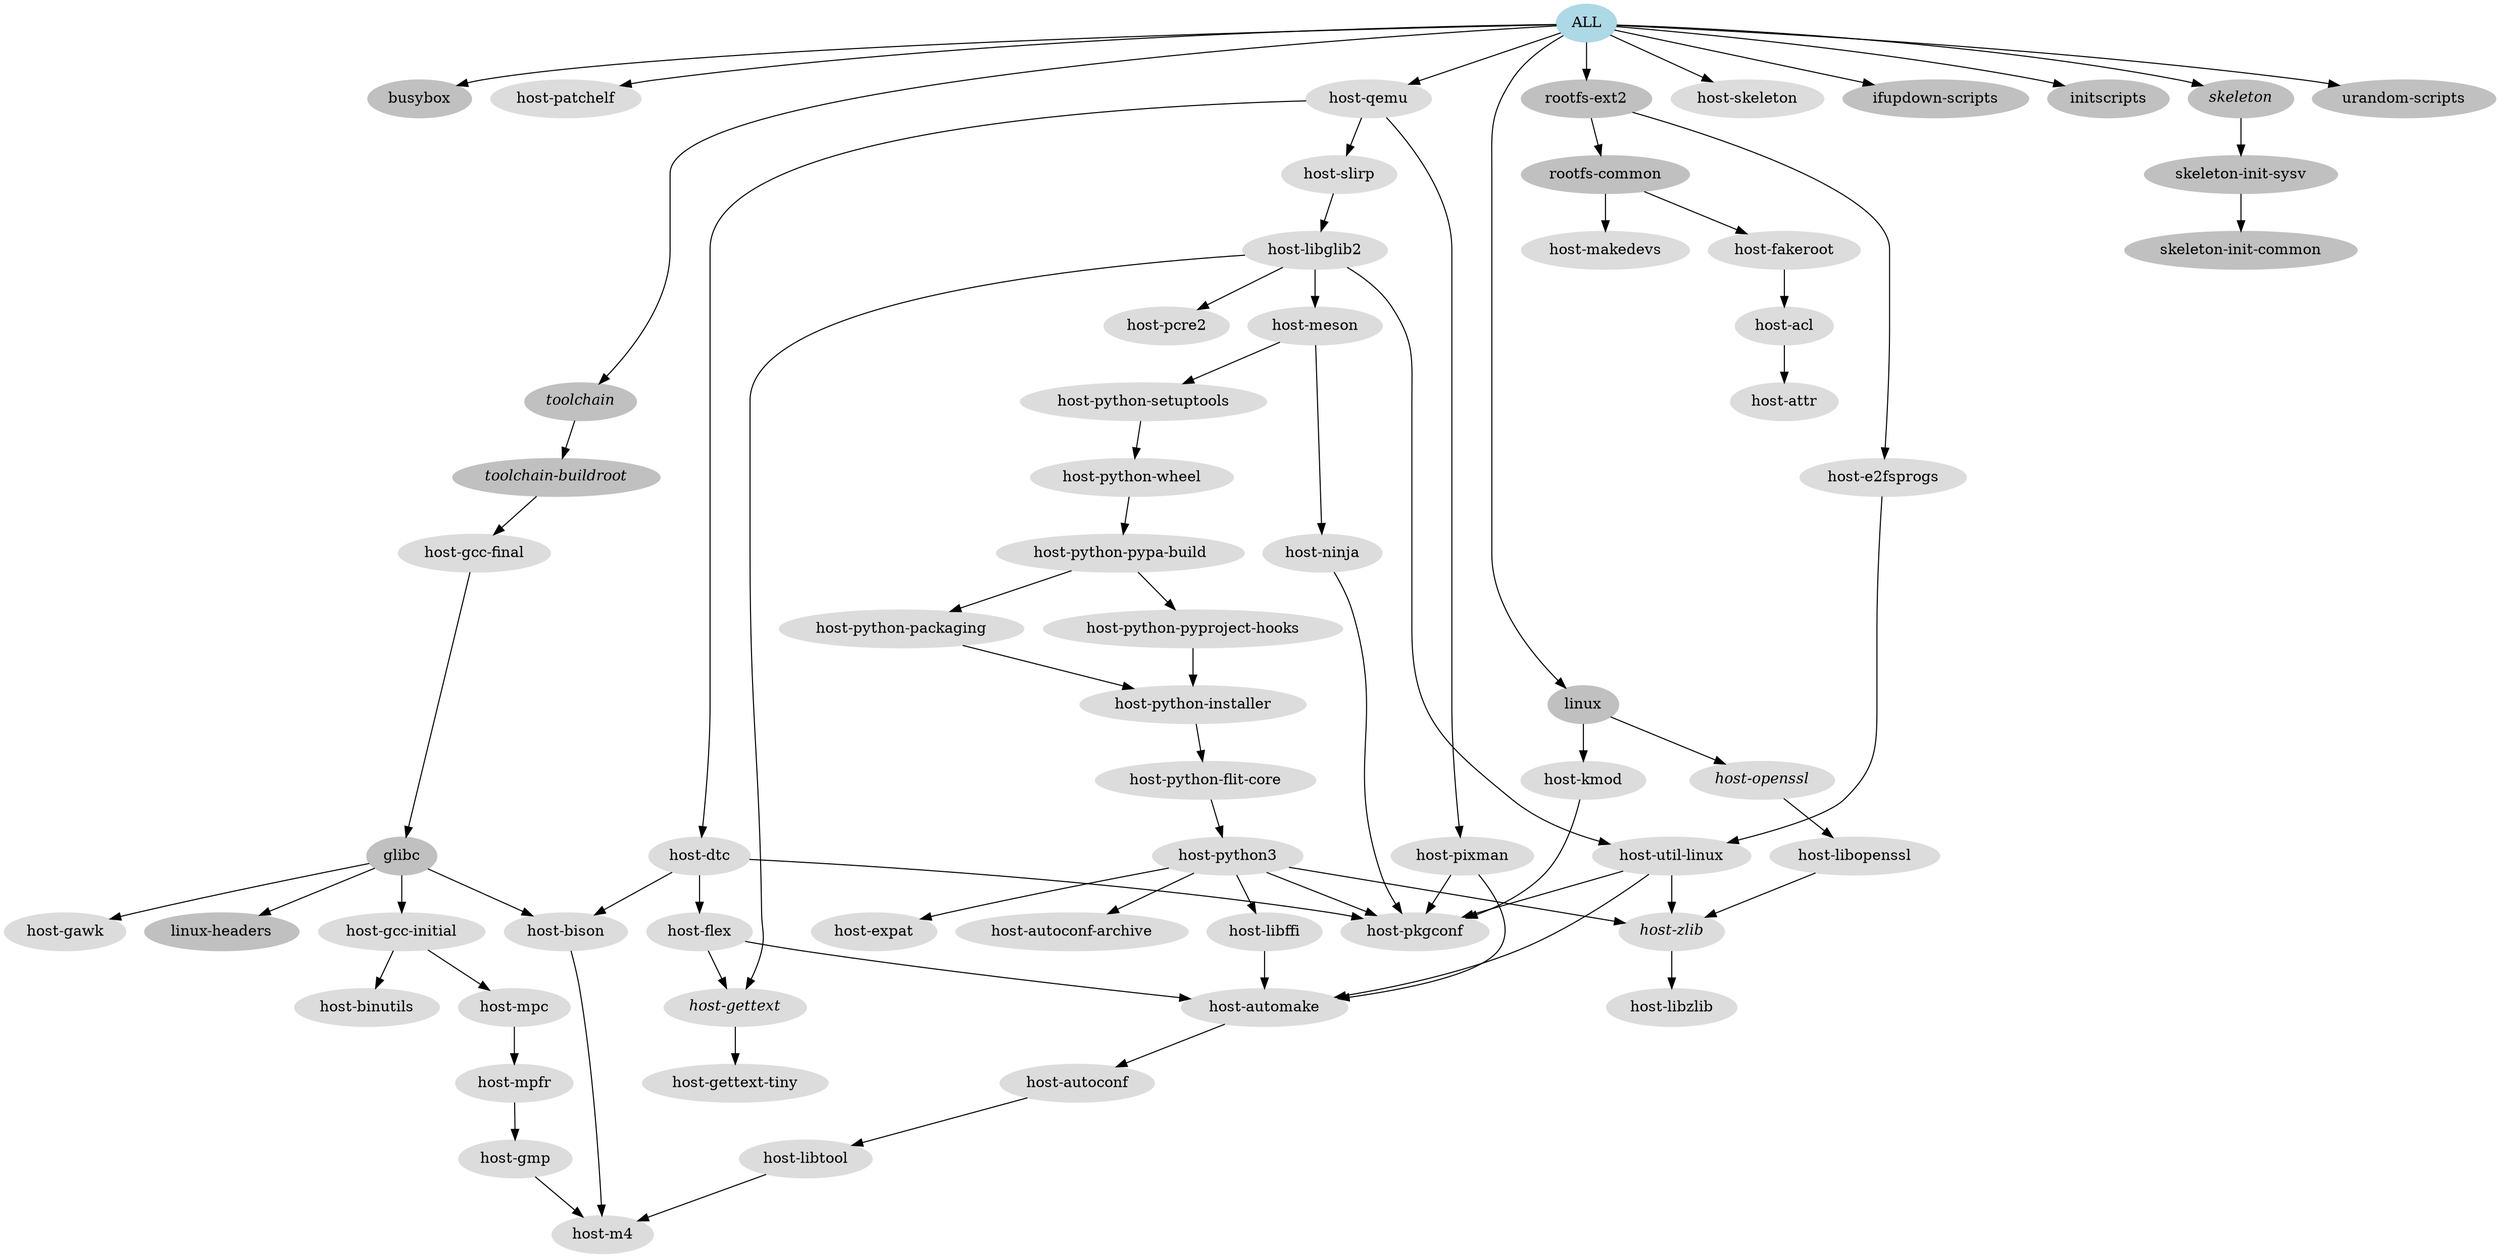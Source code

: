 digraph G {
_all [label = "ALL"]
_all [color=lightblue,style=filled]
_all -> _busybox [dir=forward]
_busybox [label = "busybox"]
_busybox [color=grey,style=filled]
_all -> _hostpatchelf [dir=forward]
_hostpatchelf [label = "host-patchelf"]
_hostpatchelf [color=gainsboro,style=filled]
_all -> _hostqemu [dir=forward]
_hostqemu [label = "host-qemu"]
_hostqemu [color=gainsboro,style=filled]
_hostqemu -> _hostdtc [dir=forward]
_hostdtc [label = "host-dtc"]
_hostdtc [color=gainsboro,style=filled]
_hostdtc -> _hostbison [dir=forward]
_hostbison [label = "host-bison"]
_hostbison [color=gainsboro,style=filled]
_hostbison -> _hostm4 [dir=forward]
_hostm4 [label = "host-m4"]
_hostm4 [color=gainsboro,style=filled]
_hostdtc -> _hostflex [dir=forward]
_hostflex [label = "host-flex"]
_hostflex [color=gainsboro,style=filled]
_hostflex -> _hostautomake [dir=forward]
_hostautomake [label = "host-automake"]
_hostautomake [color=gainsboro,style=filled]
_hostautomake -> _hostautoconf [dir=forward]
_hostautoconf [label = "host-autoconf"]
_hostautoconf [color=gainsboro,style=filled]
_hostautoconf -> _hostlibtool [dir=forward]
_hostlibtool [label = "host-libtool"]
_hostlibtool [color=gainsboro,style=filled]
_hostlibtool -> _hostm4 [dir=forward]
_hostflex -> _hostgettext [dir=forward]
_hostgettext [label = <<I>host-gettext</I>>]
_hostgettext [color=gainsboro,style=filled]
_hostgettext -> _hostgettexttiny [dir=forward]
_hostgettexttiny [label = "host-gettext-tiny"]
_hostgettexttiny [color=gainsboro,style=filled]
_hostdtc -> _hostpkgconf [dir=forward]
_hostpkgconf [label = "host-pkgconf"]
_hostpkgconf [color=gainsboro,style=filled]
_hostqemu -> _hostpixman [dir=forward]
_hostpixman [label = "host-pixman"]
_hostpixman [color=gainsboro,style=filled]
_hostpixman -> _hostautomake [dir=forward]
_hostpixman -> _hostpkgconf [dir=forward]
_hostqemu -> _hostslirp [dir=forward]
_hostslirp [label = "host-slirp"]
_hostslirp [color=gainsboro,style=filled]
_hostslirp -> _hostlibglib2 [dir=forward]
_hostlibglib2 [label = "host-libglib2"]
_hostlibglib2 [color=gainsboro,style=filled]
_hostlibglib2 -> _hostgettext [dir=forward]
_hostlibglib2 -> _hostmeson [dir=forward]
_hostmeson [label = "host-meson"]
_hostmeson [color=gainsboro,style=filled]
_hostmeson -> _hostninja [dir=forward]
_hostninja [label = "host-ninja"]
_hostninja [color=gainsboro,style=filled]
_hostninja -> _hostpkgconf [dir=forward]
_hostmeson -> _hostpythonsetuptools [dir=forward]
_hostpythonsetuptools [label = "host-python-setuptools"]
_hostpythonsetuptools [color=gainsboro,style=filled]
_hostpythonsetuptools -> _hostpythonwheel [dir=forward]
_hostpythonwheel [label = "host-python-wheel"]
_hostpythonwheel [color=gainsboro,style=filled]
_hostpythonwheel -> _hostpythonpypabuild [dir=forward]
_hostpythonpypabuild [label = "host-python-pypa-build"]
_hostpythonpypabuild [color=gainsboro,style=filled]
_hostpythonpypabuild -> _hostpythonpackaging [dir=forward]
_hostpythonpackaging [label = "host-python-packaging"]
_hostpythonpackaging [color=gainsboro,style=filled]
_hostpythonpackaging -> _hostpythoninstaller [dir=forward]
_hostpythoninstaller [label = "host-python-installer"]
_hostpythoninstaller [color=gainsboro,style=filled]
_hostpythoninstaller -> _hostpythonflitcore [dir=forward]
_hostpythonflitcore [label = "host-python-flit-core"]
_hostpythonflitcore [color=gainsboro,style=filled]
_hostpythonflitcore -> _hostpython3 [dir=forward]
_hostpython3 [label = "host-python3"]
_hostpython3 [color=gainsboro,style=filled]
_hostpython3 -> _hostautoconfarchive [dir=forward]
_hostautoconfarchive [label = "host-autoconf-archive"]
_hostautoconfarchive [color=gainsboro,style=filled]
_hostpython3 -> _hostexpat [dir=forward]
_hostexpat [label = "host-expat"]
_hostexpat [color=gainsboro,style=filled]
_hostpython3 -> _hostlibffi [dir=forward]
_hostlibffi [label = "host-libffi"]
_hostlibffi [color=gainsboro,style=filled]
_hostlibffi -> _hostautomake [dir=forward]
_hostpython3 -> _hostpkgconf [dir=forward]
_hostpython3 -> _hostzlib [dir=forward]
_hostzlib [label = <<I>host-zlib</I>>]
_hostzlib [color=gainsboro,style=filled]
_hostzlib -> _hostlibzlib [dir=forward]
_hostlibzlib [label = "host-libzlib"]
_hostlibzlib [color=gainsboro,style=filled]
_hostpythonpypabuild -> _hostpythonpyprojecthooks [dir=forward]
_hostpythonpyprojecthooks [label = "host-python-pyproject-hooks"]
_hostpythonpyprojecthooks [color=gainsboro,style=filled]
_hostpythonpyprojecthooks -> _hostpythoninstaller [dir=forward]
_hostlibglib2 -> _hostpcre2 [dir=forward]
_hostpcre2 [label = "host-pcre2"]
_hostpcre2 [color=gainsboro,style=filled]
_hostlibglib2 -> _hostutillinux [dir=forward]
_hostutillinux [label = "host-util-linux"]
_hostutillinux [color=gainsboro,style=filled]
_hostutillinux -> _hostautomake [dir=forward]
_hostutillinux -> _hostpkgconf [dir=forward]
_hostutillinux -> _hostzlib [dir=forward]
_all -> _hostskeleton [dir=forward]
_hostskeleton [label = "host-skeleton"]
_hostskeleton [color=gainsboro,style=filled]
_all -> _ifupdownscripts [dir=forward]
_ifupdownscripts [label = "ifupdown-scripts"]
_ifupdownscripts [color=grey,style=filled]
_all -> _initscripts [dir=forward]
_initscripts [label = "initscripts"]
_initscripts [color=grey,style=filled]
_all -> _linux [dir=forward]
_linux [label = "linux"]
_linux [color=grey,style=filled]
_linux -> _hostkmod [dir=forward]
_hostkmod [label = "host-kmod"]
_hostkmod [color=gainsboro,style=filled]
_hostkmod -> _hostpkgconf [dir=forward]
_linux -> _hostopenssl [dir=forward]
_hostopenssl [label = <<I>host-openssl</I>>]
_hostopenssl [color=gainsboro,style=filled]
_hostopenssl -> _hostlibopenssl [dir=forward]
_hostlibopenssl [label = "host-libopenssl"]
_hostlibopenssl [color=gainsboro,style=filled]
_hostlibopenssl -> _hostzlib [dir=forward]
_all -> _rootfsext2 [dir=forward]
_rootfsext2 [label = "rootfs-ext2"]
_rootfsext2 [color=grey,style=filled]
_rootfsext2 -> _hoste2fsprogs [dir=forward]
_hoste2fsprogs [label = "host-e2fsprogs"]
_hoste2fsprogs [color=gainsboro,style=filled]
_hoste2fsprogs -> _hostutillinux [dir=forward]
_rootfsext2 -> _rootfscommon [dir=forward]
_rootfscommon [label = "rootfs-common"]
_rootfscommon [color=grey,style=filled]
_rootfscommon -> _hostfakeroot [dir=forward]
_hostfakeroot [label = "host-fakeroot"]
_hostfakeroot [color=gainsboro,style=filled]
_hostfakeroot -> _hostacl [dir=forward]
_hostacl [label = "host-acl"]
_hostacl [color=gainsboro,style=filled]
_hostacl -> _hostattr [dir=forward]
_hostattr [label = "host-attr"]
_hostattr [color=gainsboro,style=filled]
_rootfscommon -> _hostmakedevs [dir=forward]
_hostmakedevs [label = "host-makedevs"]
_hostmakedevs [color=gainsboro,style=filled]
_all -> _skeleton [dir=forward]
_skeleton [label = <<I>skeleton</I>>]
_skeleton [color=grey,style=filled]
_skeleton -> _skeletoninitsysv [dir=forward]
_skeletoninitsysv [label = "skeleton-init-sysv"]
_skeletoninitsysv [color=grey,style=filled]
_skeletoninitsysv -> _skeletoninitcommon [dir=forward]
_skeletoninitcommon [label = "skeleton-init-common"]
_skeletoninitcommon [color=grey,style=filled]
_all -> _toolchain [dir=forward]
_toolchain [label = <<I>toolchain</I>>]
_toolchain [color=grey,style=filled]
_toolchain -> _toolchainbuildroot [dir=forward]
_toolchainbuildroot [label = <<I>toolchain-buildroot</I>>]
_toolchainbuildroot [color=grey,style=filled]
_toolchainbuildroot -> _hostgccfinal [dir=forward]
_hostgccfinal [label = "host-gcc-final"]
_hostgccfinal [color=gainsboro,style=filled]
_hostgccfinal -> _glibc [dir=forward]
_glibc [label = "glibc"]
_glibc [color=grey,style=filled]
_glibc -> _hostbison [dir=forward]
_glibc -> _hostgawk [dir=forward]
_hostgawk [label = "host-gawk"]
_hostgawk [color=gainsboro,style=filled]
_glibc -> _hostgccinitial [dir=forward]
_hostgccinitial [label = "host-gcc-initial"]
_hostgccinitial [color=gainsboro,style=filled]
_hostgccinitial -> _hostbinutils [dir=forward]
_hostbinutils [label = "host-binutils"]
_hostbinutils [color=gainsboro,style=filled]
_hostgccinitial -> _hostmpc [dir=forward]
_hostmpc [label = "host-mpc"]
_hostmpc [color=gainsboro,style=filled]
_hostmpc -> _hostmpfr [dir=forward]
_hostmpfr [label = "host-mpfr"]
_hostmpfr [color=gainsboro,style=filled]
_hostmpfr -> _hostgmp [dir=forward]
_hostgmp [label = "host-gmp"]
_hostgmp [color=gainsboro,style=filled]
_hostgmp -> _hostm4 [dir=forward]
_glibc -> _linuxheaders [dir=forward]
_linuxheaders [label = "linux-headers"]
_linuxheaders [color=grey,style=filled]
_all -> _urandomscripts [dir=forward]
_urandomscripts [label = "urandom-scripts"]
_urandomscripts [color=grey,style=filled]
}

